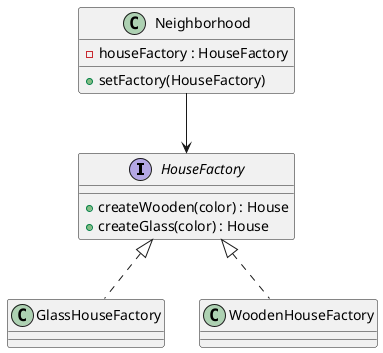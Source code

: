 @startuml

interface HouseFactory {
    + createWooden(color) : House
    + createGlass(color) : House
}

class GlassHouseFactory
class WoodenHouseFactory

HouseFactory <|.. GlassHouseFactory
HouseFactory <|.. WoodenHouseFactory

class Neighborhood{
    - houseFactory : HouseFactory
    +setFactory(HouseFactory)
}

Neighborhood --> HouseFactory

@enduml